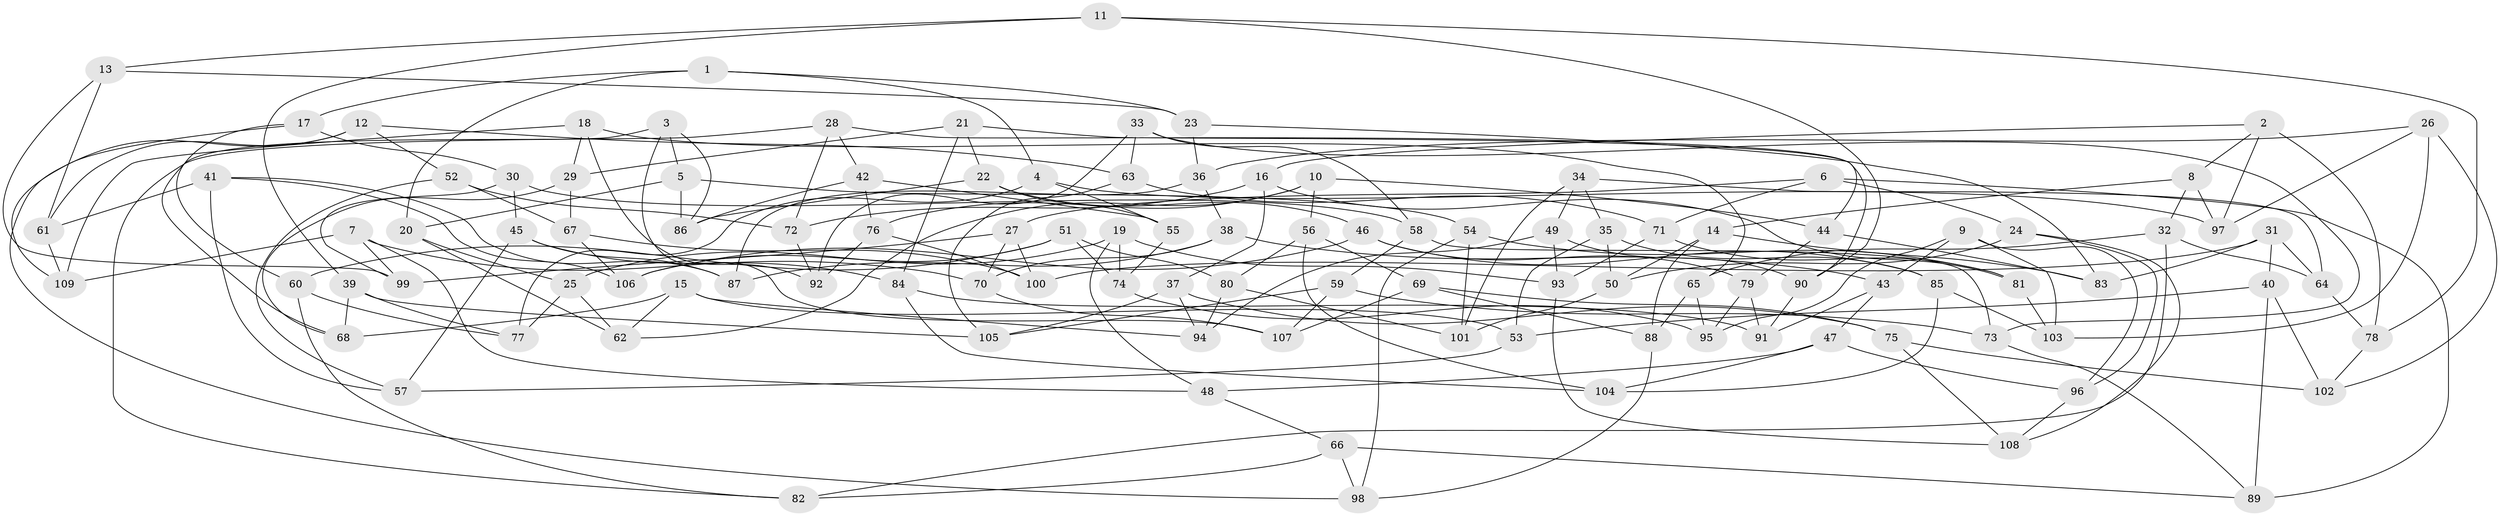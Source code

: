 // Generated by graph-tools (version 1.1) at 2025/50/03/09/25 03:50:57]
// undirected, 109 vertices, 218 edges
graph export_dot {
graph [start="1"]
  node [color=gray90,style=filled];
  1;
  2;
  3;
  4;
  5;
  6;
  7;
  8;
  9;
  10;
  11;
  12;
  13;
  14;
  15;
  16;
  17;
  18;
  19;
  20;
  21;
  22;
  23;
  24;
  25;
  26;
  27;
  28;
  29;
  30;
  31;
  32;
  33;
  34;
  35;
  36;
  37;
  38;
  39;
  40;
  41;
  42;
  43;
  44;
  45;
  46;
  47;
  48;
  49;
  50;
  51;
  52;
  53;
  54;
  55;
  56;
  57;
  58;
  59;
  60;
  61;
  62;
  63;
  64;
  65;
  66;
  67;
  68;
  69;
  70;
  71;
  72;
  73;
  74;
  75;
  76;
  77;
  78;
  79;
  80;
  81;
  82;
  83;
  84;
  85;
  86;
  87;
  88;
  89;
  90;
  91;
  92;
  93;
  94;
  95;
  96;
  97;
  98;
  99;
  100;
  101;
  102;
  103;
  104;
  105;
  106;
  107;
  108;
  109;
  1 -- 23;
  1 -- 17;
  1 -- 20;
  1 -- 4;
  2 -- 97;
  2 -- 8;
  2 -- 78;
  2 -- 16;
  3 -- 107;
  3 -- 68;
  3 -- 5;
  3 -- 86;
  4 -- 77;
  4 -- 97;
  4 -- 55;
  5 -- 20;
  5 -- 54;
  5 -- 86;
  6 -- 24;
  6 -- 71;
  6 -- 89;
  6 -- 27;
  7 -- 109;
  7 -- 48;
  7 -- 70;
  7 -- 99;
  8 -- 14;
  8 -- 32;
  8 -- 97;
  9 -- 96;
  9 -- 103;
  9 -- 95;
  9 -- 43;
  10 -- 44;
  10 -- 62;
  10 -- 56;
  10 -- 76;
  11 -- 13;
  11 -- 90;
  11 -- 39;
  11 -- 78;
  12 -- 63;
  12 -- 52;
  12 -- 61;
  12 -- 98;
  13 -- 23;
  13 -- 61;
  13 -- 99;
  14 -- 88;
  14 -- 50;
  14 -- 83;
  15 -- 53;
  15 -- 94;
  15 -- 68;
  15 -- 62;
  16 -- 37;
  16 -- 72;
  16 -- 81;
  17 -- 109;
  17 -- 60;
  17 -- 30;
  18 -- 92;
  18 -- 65;
  18 -- 29;
  18 -- 109;
  19 -- 93;
  19 -- 25;
  19 -- 48;
  19 -- 74;
  20 -- 25;
  20 -- 62;
  21 -- 29;
  21 -- 44;
  21 -- 22;
  21 -- 84;
  22 -- 55;
  22 -- 46;
  22 -- 86;
  23 -- 83;
  23 -- 36;
  24 -- 96;
  24 -- 108;
  24 -- 50;
  25 -- 77;
  25 -- 62;
  26 -- 36;
  26 -- 103;
  26 -- 97;
  26 -- 102;
  27 -- 99;
  27 -- 100;
  27 -- 70;
  28 -- 82;
  28 -- 90;
  28 -- 72;
  28 -- 42;
  29 -- 68;
  29 -- 67;
  30 -- 99;
  30 -- 45;
  30 -- 58;
  31 -- 83;
  31 -- 64;
  31 -- 100;
  31 -- 40;
  32 -- 82;
  32 -- 65;
  32 -- 64;
  33 -- 73;
  33 -- 63;
  33 -- 58;
  33 -- 92;
  34 -- 101;
  34 -- 64;
  34 -- 49;
  34 -- 35;
  35 -- 53;
  35 -- 85;
  35 -- 50;
  36 -- 87;
  36 -- 38;
  37 -- 105;
  37 -- 94;
  37 -- 75;
  38 -- 70;
  38 -- 43;
  38 -- 87;
  39 -- 77;
  39 -- 68;
  39 -- 105;
  40 -- 102;
  40 -- 89;
  40 -- 53;
  41 -- 61;
  41 -- 87;
  41 -- 57;
  41 -- 106;
  42 -- 86;
  42 -- 76;
  42 -- 55;
  43 -- 91;
  43 -- 47;
  44 -- 83;
  44 -- 79;
  45 -- 57;
  45 -- 84;
  45 -- 87;
  46 -- 106;
  46 -- 85;
  46 -- 79;
  47 -- 48;
  47 -- 104;
  47 -- 96;
  48 -- 66;
  49 -- 94;
  49 -- 90;
  49 -- 93;
  50 -- 101;
  51 -- 80;
  51 -- 60;
  51 -- 106;
  51 -- 74;
  52 -- 57;
  52 -- 72;
  52 -- 67;
  53 -- 57;
  54 -- 101;
  54 -- 98;
  54 -- 81;
  55 -- 74;
  56 -- 80;
  56 -- 104;
  56 -- 69;
  58 -- 73;
  58 -- 59;
  59 -- 105;
  59 -- 107;
  59 -- 73;
  60 -- 82;
  60 -- 77;
  61 -- 109;
  63 -- 105;
  63 -- 71;
  64 -- 78;
  65 -- 88;
  65 -- 95;
  66 -- 82;
  66 -- 98;
  66 -- 89;
  67 -- 100;
  67 -- 106;
  69 -- 107;
  69 -- 75;
  69 -- 88;
  70 -- 107;
  71 -- 81;
  71 -- 93;
  72 -- 92;
  73 -- 89;
  74 -- 95;
  75 -- 108;
  75 -- 102;
  76 -- 100;
  76 -- 92;
  78 -- 102;
  79 -- 91;
  79 -- 95;
  80 -- 101;
  80 -- 94;
  81 -- 103;
  84 -- 91;
  84 -- 104;
  85 -- 103;
  85 -- 104;
  88 -- 98;
  90 -- 91;
  93 -- 108;
  96 -- 108;
}
